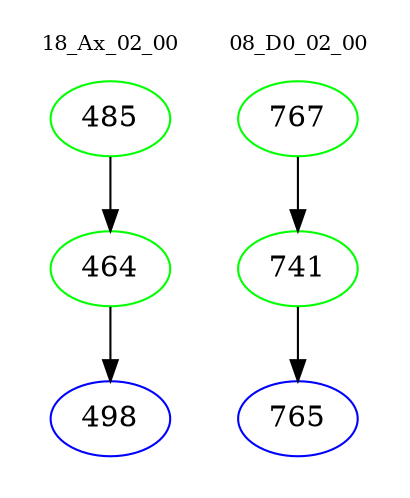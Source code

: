 digraph{
subgraph cluster_0 {
color = white
label = "18_Ax_02_00";
fontsize=10;
T0_485 [label="485", color="green"]
T0_485 -> T0_464 [color="black"]
T0_464 [label="464", color="green"]
T0_464 -> T0_498 [color="black"]
T0_498 [label="498", color="blue"]
}
subgraph cluster_1 {
color = white
label = "08_D0_02_00";
fontsize=10;
T1_767 [label="767", color="green"]
T1_767 -> T1_741 [color="black"]
T1_741 [label="741", color="green"]
T1_741 -> T1_765 [color="black"]
T1_765 [label="765", color="blue"]
}
}

